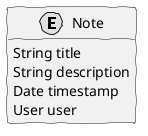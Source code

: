 @startuml  dm.png
skinparam handwritten true
skinparam monochrome true
skinparam packageStyle rect
skinparam defaultFontName FG Virgil
skinparam shadowing false

hide empty methods

class Note << (E,yellow) >> {
	String title
	String description
	Date timestamp
	User user
}

@enduml